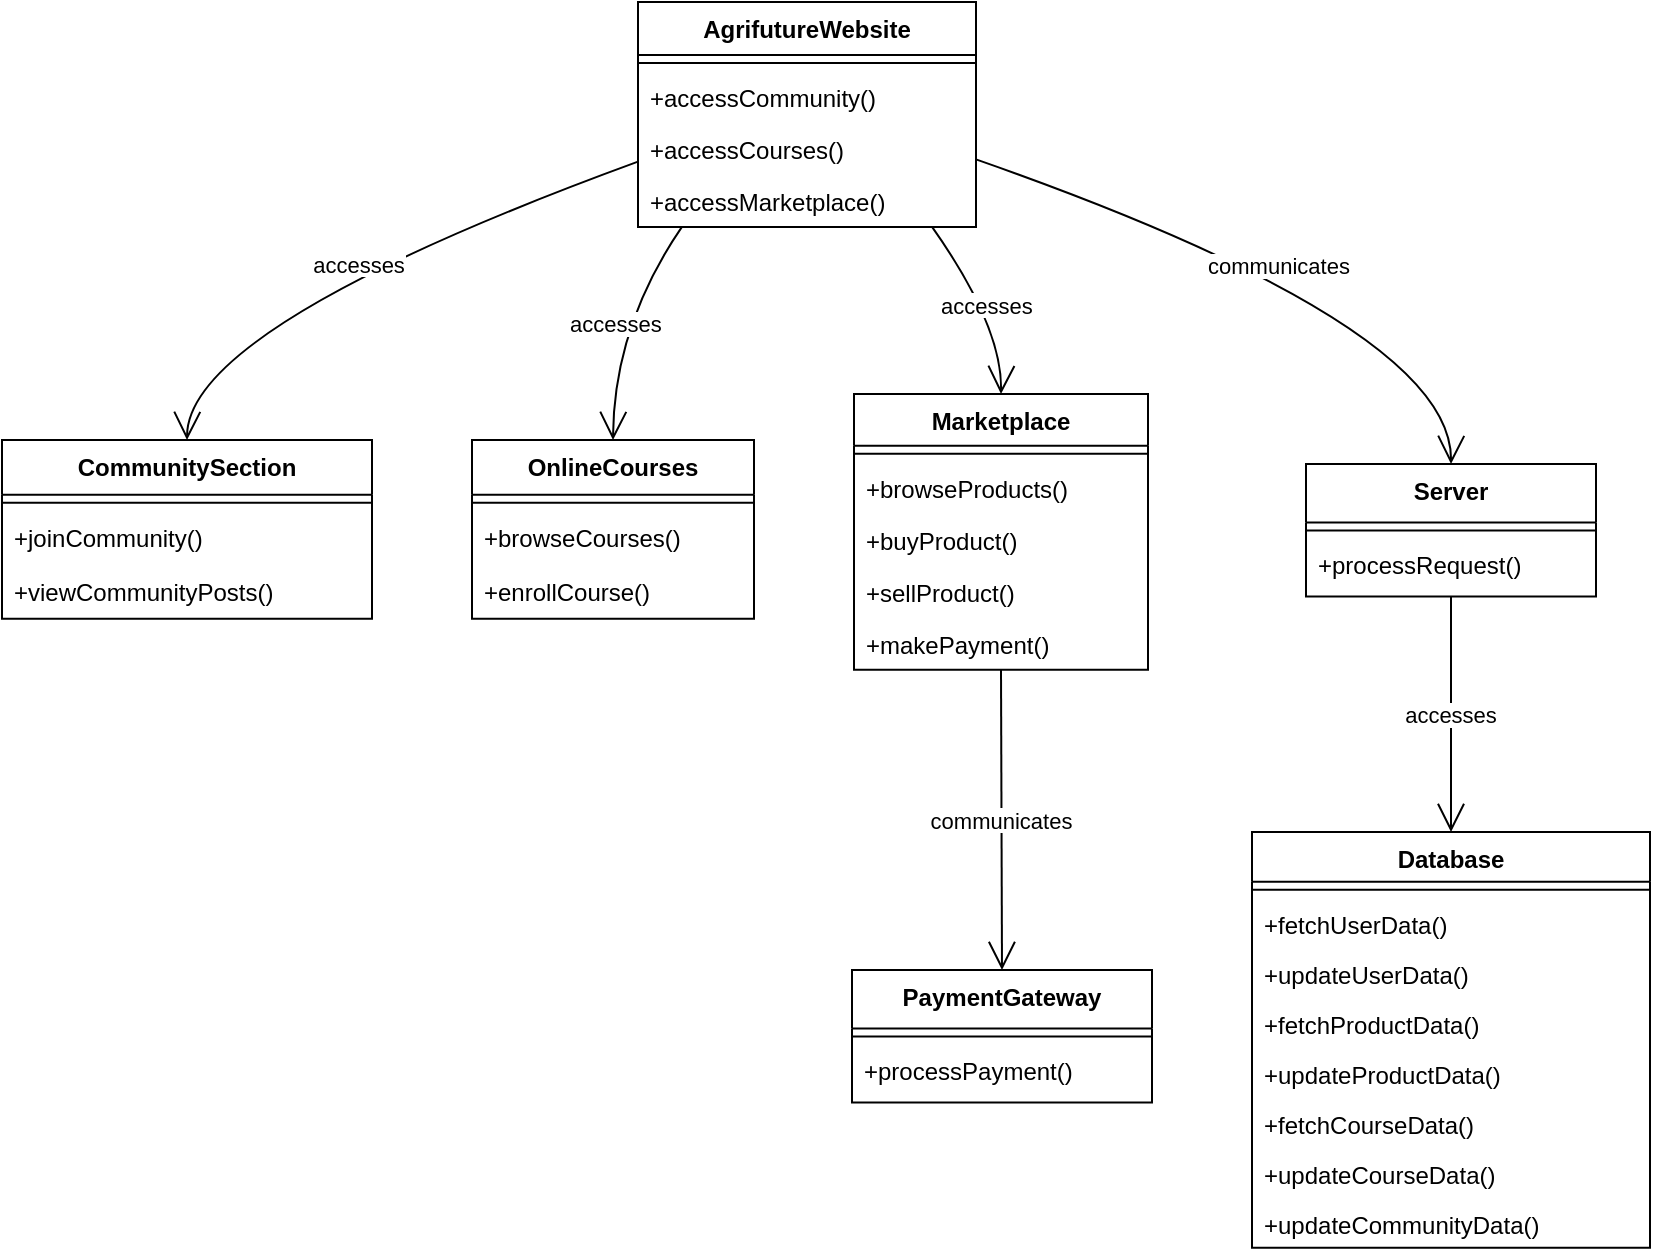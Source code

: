 <mxfile version="24.7.4">
  <diagram name="Page-1" id="PXzry7QLmCBjSAqJo-wp">
    <mxGraphModel dx="1386" dy="785" grid="1" gridSize="10" guides="1" tooltips="1" connect="1" arrows="1" fold="1" page="1" pageScale="1" pageWidth="850" pageHeight="1100" math="0" shadow="0">
      <root>
        <mxCell id="0" />
        <mxCell id="1" parent="0" />
        <mxCell id="QLxwScetfQYRDnQLKnlg-1" value="AgrifutureWebsite" style="swimlane;fontStyle=1;align=center;verticalAlign=top;childLayout=stackLayout;horizontal=1;startSize=26.444;horizontalStack=0;resizeParent=1;resizeParentMax=0;resizeLast=0;collapsible=0;marginBottom=0;" vertex="1" parent="1">
          <mxGeometry x="338" y="20" width="169" height="112.444" as="geometry" />
        </mxCell>
        <mxCell id="QLxwScetfQYRDnQLKnlg-2" style="line;strokeWidth=1;fillColor=none;align=left;verticalAlign=middle;spacingTop=-1;spacingLeft=3;spacingRight=3;rotatable=0;labelPosition=right;points=[];portConstraint=eastwest;strokeColor=inherit;" vertex="1" parent="QLxwScetfQYRDnQLKnlg-1">
          <mxGeometry y="26.444" width="169" height="8" as="geometry" />
        </mxCell>
        <mxCell id="QLxwScetfQYRDnQLKnlg-3" value="+accessCommunity()" style="text;strokeColor=none;fillColor=none;align=left;verticalAlign=top;spacingLeft=4;spacingRight=4;overflow=hidden;rotatable=0;points=[[0,0.5],[1,0.5]];portConstraint=eastwest;" vertex="1" parent="QLxwScetfQYRDnQLKnlg-1">
          <mxGeometry y="34.444" width="169" height="26" as="geometry" />
        </mxCell>
        <mxCell id="QLxwScetfQYRDnQLKnlg-4" value="+accessCourses()" style="text;strokeColor=none;fillColor=none;align=left;verticalAlign=top;spacingLeft=4;spacingRight=4;overflow=hidden;rotatable=0;points=[[0,0.5],[1,0.5]];portConstraint=eastwest;" vertex="1" parent="QLxwScetfQYRDnQLKnlg-1">
          <mxGeometry y="60.444" width="169" height="26" as="geometry" />
        </mxCell>
        <mxCell id="QLxwScetfQYRDnQLKnlg-5" value="+accessMarketplace()" style="text;strokeColor=none;fillColor=none;align=left;verticalAlign=top;spacingLeft=4;spacingRight=4;overflow=hidden;rotatable=0;points=[[0,0.5],[1,0.5]];portConstraint=eastwest;" vertex="1" parent="QLxwScetfQYRDnQLKnlg-1">
          <mxGeometry y="86.444" width="169" height="26" as="geometry" />
        </mxCell>
        <mxCell id="QLxwScetfQYRDnQLKnlg-6" value="CommunitySection" style="swimlane;fontStyle=1;align=center;verticalAlign=top;childLayout=stackLayout;horizontal=1;startSize=27.429;horizontalStack=0;resizeParent=1;resizeParentMax=0;resizeLast=0;collapsible=0;marginBottom=0;" vertex="1" parent="1">
          <mxGeometry x="20" y="239" width="185" height="89.429" as="geometry" />
        </mxCell>
        <mxCell id="QLxwScetfQYRDnQLKnlg-7" style="line;strokeWidth=1;fillColor=none;align=left;verticalAlign=middle;spacingTop=-1;spacingLeft=3;spacingRight=3;rotatable=0;labelPosition=right;points=[];portConstraint=eastwest;strokeColor=inherit;" vertex="1" parent="QLxwScetfQYRDnQLKnlg-6">
          <mxGeometry y="27.429" width="185" height="8" as="geometry" />
        </mxCell>
        <mxCell id="QLxwScetfQYRDnQLKnlg-8" value="+joinCommunity()" style="text;strokeColor=none;fillColor=none;align=left;verticalAlign=top;spacingLeft=4;spacingRight=4;overflow=hidden;rotatable=0;points=[[0,0.5],[1,0.5]];portConstraint=eastwest;" vertex="1" parent="QLxwScetfQYRDnQLKnlg-6">
          <mxGeometry y="35.429" width="185" height="27" as="geometry" />
        </mxCell>
        <mxCell id="QLxwScetfQYRDnQLKnlg-9" value="+viewCommunityPosts()" style="text;strokeColor=none;fillColor=none;align=left;verticalAlign=top;spacingLeft=4;spacingRight=4;overflow=hidden;rotatable=0;points=[[0,0.5],[1,0.5]];portConstraint=eastwest;" vertex="1" parent="QLxwScetfQYRDnQLKnlg-6">
          <mxGeometry y="62.429" width="185" height="27" as="geometry" />
        </mxCell>
        <mxCell id="QLxwScetfQYRDnQLKnlg-10" value="OnlineCourses" style="swimlane;fontStyle=1;align=center;verticalAlign=top;childLayout=stackLayout;horizontal=1;startSize=27.429;horizontalStack=0;resizeParent=1;resizeParentMax=0;resizeLast=0;collapsible=0;marginBottom=0;" vertex="1" parent="1">
          <mxGeometry x="255" y="239" width="141" height="89.429" as="geometry" />
        </mxCell>
        <mxCell id="QLxwScetfQYRDnQLKnlg-11" style="line;strokeWidth=1;fillColor=none;align=left;verticalAlign=middle;spacingTop=-1;spacingLeft=3;spacingRight=3;rotatable=0;labelPosition=right;points=[];portConstraint=eastwest;strokeColor=inherit;" vertex="1" parent="QLxwScetfQYRDnQLKnlg-10">
          <mxGeometry y="27.429" width="141" height="8" as="geometry" />
        </mxCell>
        <mxCell id="QLxwScetfQYRDnQLKnlg-12" value="+browseCourses()" style="text;strokeColor=none;fillColor=none;align=left;verticalAlign=top;spacingLeft=4;spacingRight=4;overflow=hidden;rotatable=0;points=[[0,0.5],[1,0.5]];portConstraint=eastwest;" vertex="1" parent="QLxwScetfQYRDnQLKnlg-10">
          <mxGeometry y="35.429" width="141" height="27" as="geometry" />
        </mxCell>
        <mxCell id="QLxwScetfQYRDnQLKnlg-13" value="+enrollCourse()" style="text;strokeColor=none;fillColor=none;align=left;verticalAlign=top;spacingLeft=4;spacingRight=4;overflow=hidden;rotatable=0;points=[[0,0.5],[1,0.5]];portConstraint=eastwest;" vertex="1" parent="QLxwScetfQYRDnQLKnlg-10">
          <mxGeometry y="62.429" width="141" height="27" as="geometry" />
        </mxCell>
        <mxCell id="QLxwScetfQYRDnQLKnlg-14" value="Marketplace" style="swimlane;fontStyle=1;align=center;verticalAlign=top;childLayout=stackLayout;horizontal=1;startSize=25.818;horizontalStack=0;resizeParent=1;resizeParentMax=0;resizeLast=0;collapsible=0;marginBottom=0;" vertex="1" parent="1">
          <mxGeometry x="446" y="216" width="147" height="137.818" as="geometry" />
        </mxCell>
        <mxCell id="QLxwScetfQYRDnQLKnlg-15" style="line;strokeWidth=1;fillColor=none;align=left;verticalAlign=middle;spacingTop=-1;spacingLeft=3;spacingRight=3;rotatable=0;labelPosition=right;points=[];portConstraint=eastwest;strokeColor=inherit;" vertex="1" parent="QLxwScetfQYRDnQLKnlg-14">
          <mxGeometry y="25.818" width="147" height="8" as="geometry" />
        </mxCell>
        <mxCell id="QLxwScetfQYRDnQLKnlg-16" value="+browseProducts()" style="text;strokeColor=none;fillColor=none;align=left;verticalAlign=top;spacingLeft=4;spacingRight=4;overflow=hidden;rotatable=0;points=[[0,0.5],[1,0.5]];portConstraint=eastwest;" vertex="1" parent="QLxwScetfQYRDnQLKnlg-14">
          <mxGeometry y="33.818" width="147" height="26" as="geometry" />
        </mxCell>
        <mxCell id="QLxwScetfQYRDnQLKnlg-17" value="+buyProduct()" style="text;strokeColor=none;fillColor=none;align=left;verticalAlign=top;spacingLeft=4;spacingRight=4;overflow=hidden;rotatable=0;points=[[0,0.5],[1,0.5]];portConstraint=eastwest;" vertex="1" parent="QLxwScetfQYRDnQLKnlg-14">
          <mxGeometry y="59.818" width="147" height="26" as="geometry" />
        </mxCell>
        <mxCell id="QLxwScetfQYRDnQLKnlg-18" value="+sellProduct()" style="text;strokeColor=none;fillColor=none;align=left;verticalAlign=top;spacingLeft=4;spacingRight=4;overflow=hidden;rotatable=0;points=[[0,0.5],[1,0.5]];portConstraint=eastwest;" vertex="1" parent="QLxwScetfQYRDnQLKnlg-14">
          <mxGeometry y="85.818" width="147" height="26" as="geometry" />
        </mxCell>
        <mxCell id="QLxwScetfQYRDnQLKnlg-19" value="+makePayment()" style="text;strokeColor=none;fillColor=none;align=left;verticalAlign=top;spacingLeft=4;spacingRight=4;overflow=hidden;rotatable=0;points=[[0,0.5],[1,0.5]];portConstraint=eastwest;" vertex="1" parent="QLxwScetfQYRDnQLKnlg-14">
          <mxGeometry y="111.818" width="147" height="26" as="geometry" />
        </mxCell>
        <mxCell id="QLxwScetfQYRDnQLKnlg-20" value="Server" style="swimlane;fontStyle=1;align=center;verticalAlign=top;childLayout=stackLayout;horizontal=1;startSize=29.2;horizontalStack=0;resizeParent=1;resizeParentMax=0;resizeLast=0;collapsible=0;marginBottom=0;" vertex="1" parent="1">
          <mxGeometry x="672" y="251" width="145" height="66.2" as="geometry" />
        </mxCell>
        <mxCell id="QLxwScetfQYRDnQLKnlg-21" style="line;strokeWidth=1;fillColor=none;align=left;verticalAlign=middle;spacingTop=-1;spacingLeft=3;spacingRight=3;rotatable=0;labelPosition=right;points=[];portConstraint=eastwest;strokeColor=inherit;" vertex="1" parent="QLxwScetfQYRDnQLKnlg-20">
          <mxGeometry y="29.2" width="145" height="8" as="geometry" />
        </mxCell>
        <mxCell id="QLxwScetfQYRDnQLKnlg-22" value="+processRequest()" style="text;strokeColor=none;fillColor=none;align=left;verticalAlign=top;spacingLeft=4;spacingRight=4;overflow=hidden;rotatable=0;points=[[0,0.5],[1,0.5]];portConstraint=eastwest;" vertex="1" parent="QLxwScetfQYRDnQLKnlg-20">
          <mxGeometry y="37.2" width="145" height="29" as="geometry" />
        </mxCell>
        <mxCell id="QLxwScetfQYRDnQLKnlg-23" value="Database" style="swimlane;fontStyle=1;align=center;verticalAlign=top;childLayout=stackLayout;horizontal=1;startSize=24.824;horizontalStack=0;resizeParent=1;resizeParentMax=0;resizeLast=0;collapsible=0;marginBottom=0;" vertex="1" parent="1">
          <mxGeometry x="645" y="435" width="199" height="207.824" as="geometry" />
        </mxCell>
        <mxCell id="QLxwScetfQYRDnQLKnlg-24" style="line;strokeWidth=1;fillColor=none;align=left;verticalAlign=middle;spacingTop=-1;spacingLeft=3;spacingRight=3;rotatable=0;labelPosition=right;points=[];portConstraint=eastwest;strokeColor=inherit;" vertex="1" parent="QLxwScetfQYRDnQLKnlg-23">
          <mxGeometry y="24.824" width="199" height="8" as="geometry" />
        </mxCell>
        <mxCell id="QLxwScetfQYRDnQLKnlg-25" value="+fetchUserData()" style="text;strokeColor=none;fillColor=none;align=left;verticalAlign=top;spacingLeft=4;spacingRight=4;overflow=hidden;rotatable=0;points=[[0,0.5],[1,0.5]];portConstraint=eastwest;" vertex="1" parent="QLxwScetfQYRDnQLKnlg-23">
          <mxGeometry y="32.824" width="199" height="25" as="geometry" />
        </mxCell>
        <mxCell id="QLxwScetfQYRDnQLKnlg-26" value="+updateUserData()" style="text;strokeColor=none;fillColor=none;align=left;verticalAlign=top;spacingLeft=4;spacingRight=4;overflow=hidden;rotatable=0;points=[[0,0.5],[1,0.5]];portConstraint=eastwest;" vertex="1" parent="QLxwScetfQYRDnQLKnlg-23">
          <mxGeometry y="57.824" width="199" height="25" as="geometry" />
        </mxCell>
        <mxCell id="QLxwScetfQYRDnQLKnlg-27" value="+fetchProductData()" style="text;strokeColor=none;fillColor=none;align=left;verticalAlign=top;spacingLeft=4;spacingRight=4;overflow=hidden;rotatable=0;points=[[0,0.5],[1,0.5]];portConstraint=eastwest;" vertex="1" parent="QLxwScetfQYRDnQLKnlg-23">
          <mxGeometry y="82.824" width="199" height="25" as="geometry" />
        </mxCell>
        <mxCell id="QLxwScetfQYRDnQLKnlg-28" value="+updateProductData()" style="text;strokeColor=none;fillColor=none;align=left;verticalAlign=top;spacingLeft=4;spacingRight=4;overflow=hidden;rotatable=0;points=[[0,0.5],[1,0.5]];portConstraint=eastwest;" vertex="1" parent="QLxwScetfQYRDnQLKnlg-23">
          <mxGeometry y="107.824" width="199" height="25" as="geometry" />
        </mxCell>
        <mxCell id="QLxwScetfQYRDnQLKnlg-29" value="+fetchCourseData()" style="text;strokeColor=none;fillColor=none;align=left;verticalAlign=top;spacingLeft=4;spacingRight=4;overflow=hidden;rotatable=0;points=[[0,0.5],[1,0.5]];portConstraint=eastwest;" vertex="1" parent="QLxwScetfQYRDnQLKnlg-23">
          <mxGeometry y="132.824" width="199" height="25" as="geometry" />
        </mxCell>
        <mxCell id="QLxwScetfQYRDnQLKnlg-30" value="+updateCourseData()" style="text;strokeColor=none;fillColor=none;align=left;verticalAlign=top;spacingLeft=4;spacingRight=4;overflow=hidden;rotatable=0;points=[[0,0.5],[1,0.5]];portConstraint=eastwest;" vertex="1" parent="QLxwScetfQYRDnQLKnlg-23">
          <mxGeometry y="157.824" width="199" height="25" as="geometry" />
        </mxCell>
        <mxCell id="QLxwScetfQYRDnQLKnlg-31" value="+updateCommunityData()" style="text;strokeColor=none;fillColor=none;align=left;verticalAlign=top;spacingLeft=4;spacingRight=4;overflow=hidden;rotatable=0;points=[[0,0.5],[1,0.5]];portConstraint=eastwest;" vertex="1" parent="QLxwScetfQYRDnQLKnlg-23">
          <mxGeometry y="182.824" width="199" height="25" as="geometry" />
        </mxCell>
        <mxCell id="QLxwScetfQYRDnQLKnlg-32" value="PaymentGateway" style="swimlane;fontStyle=1;align=center;verticalAlign=top;childLayout=stackLayout;horizontal=1;startSize=29.2;horizontalStack=0;resizeParent=1;resizeParentMax=0;resizeLast=0;collapsible=0;marginBottom=0;" vertex="1" parent="1">
          <mxGeometry x="445" y="504" width="150" height="66.2" as="geometry" />
        </mxCell>
        <mxCell id="QLxwScetfQYRDnQLKnlg-33" style="line;strokeWidth=1;fillColor=none;align=left;verticalAlign=middle;spacingTop=-1;spacingLeft=3;spacingRight=3;rotatable=0;labelPosition=right;points=[];portConstraint=eastwest;strokeColor=inherit;" vertex="1" parent="QLxwScetfQYRDnQLKnlg-32">
          <mxGeometry y="29.2" width="150" height="8" as="geometry" />
        </mxCell>
        <mxCell id="QLxwScetfQYRDnQLKnlg-34" value="+processPayment()" style="text;strokeColor=none;fillColor=none;align=left;verticalAlign=top;spacingLeft=4;spacingRight=4;overflow=hidden;rotatable=0;points=[[0,0.5],[1,0.5]];portConstraint=eastwest;" vertex="1" parent="QLxwScetfQYRDnQLKnlg-32">
          <mxGeometry y="37.2" width="150" height="29" as="geometry" />
        </mxCell>
        <mxCell id="QLxwScetfQYRDnQLKnlg-35" value="accesses" style="curved=1;startArrow=none;endArrow=open;endSize=12;exitX=0;exitY=0.71;entryX=0.5;entryY=0;rounded=0;" edge="1" parent="1" source="QLxwScetfQYRDnQLKnlg-1" target="QLxwScetfQYRDnQLKnlg-6">
          <mxGeometry relative="1" as="geometry">
            <Array as="points">
              <mxPoint x="113" y="182" />
            </Array>
          </mxGeometry>
        </mxCell>
        <mxCell id="QLxwScetfQYRDnQLKnlg-36" value="accesses" style="curved=1;startArrow=none;endArrow=open;endSize=12;exitX=0.13;exitY=1;entryX=0.5;entryY=0;rounded=0;" edge="1" parent="1" source="QLxwScetfQYRDnQLKnlg-1" target="QLxwScetfQYRDnQLKnlg-10">
          <mxGeometry relative="1" as="geometry">
            <Array as="points">
              <mxPoint x="326" y="182" />
            </Array>
          </mxGeometry>
        </mxCell>
        <mxCell id="QLxwScetfQYRDnQLKnlg-37" value="accesses" style="curved=1;startArrow=none;endArrow=open;endSize=12;exitX=0.87;exitY=1;entryX=0.5;entryY=0;rounded=0;" edge="1" parent="1" source="QLxwScetfQYRDnQLKnlg-1" target="QLxwScetfQYRDnQLKnlg-14">
          <mxGeometry relative="1" as="geometry">
            <Array as="points">
              <mxPoint x="520" y="182" />
            </Array>
          </mxGeometry>
        </mxCell>
        <mxCell id="QLxwScetfQYRDnQLKnlg-38" value="communicates" style="curved=1;startArrow=none;endArrow=open;endSize=12;exitX=1;exitY=0.7;entryX=0.5;entryY=-0.01;rounded=0;" edge="1" parent="1" source="QLxwScetfQYRDnQLKnlg-1" target="QLxwScetfQYRDnQLKnlg-20">
          <mxGeometry relative="1" as="geometry">
            <Array as="points">
              <mxPoint x="745" y="182" />
            </Array>
          </mxGeometry>
        </mxCell>
        <mxCell id="QLxwScetfQYRDnQLKnlg-39" value="accesses" style="curved=1;startArrow=none;endArrow=open;endSize=12;exitX=0.5;exitY=0.99;entryX=0.5;entryY=0;rounded=0;" edge="1" parent="1" source="QLxwScetfQYRDnQLKnlg-20" target="QLxwScetfQYRDnQLKnlg-23">
          <mxGeometry relative="1" as="geometry">
            <Array as="points" />
          </mxGeometry>
        </mxCell>
        <mxCell id="QLxwScetfQYRDnQLKnlg-40" value="communicates" style="curved=1;startArrow=none;endArrow=open;endSize=12;exitX=0.5;exitY=1;entryX=0.5;entryY=0;rounded=0;" edge="1" parent="1" source="QLxwScetfQYRDnQLKnlg-14" target="QLxwScetfQYRDnQLKnlg-32">
          <mxGeometry relative="1" as="geometry">
            <Array as="points" />
          </mxGeometry>
        </mxCell>
      </root>
    </mxGraphModel>
  </diagram>
</mxfile>
